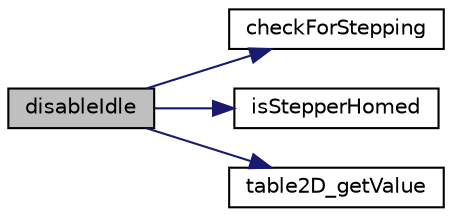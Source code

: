 digraph "disableIdle"
{
 // LATEX_PDF_SIZE
  edge [fontname="Helvetica",fontsize="10",labelfontname="Helvetica",labelfontsize="10"];
  node [fontname="Helvetica",fontsize="10",shape=record];
  rankdir="LR";
  Node4 [label="disableIdle",height=0.2,width=0.4,color="black", fillcolor="grey75", style="filled", fontcolor="black",tooltip=" "];
  Node4 -> Node5 [color="midnightblue",fontsize="10",style="solid",fontname="Helvetica"];
  Node5 [label="checkForStepping",height=0.2,width=0.4,color="black", fillcolor="white", style="filled",URL="$idle_8ino.html#a4053de9017b2bb17d6328131c7045408",tooltip=" "];
  Node4 -> Node6 [color="midnightblue",fontsize="10",style="solid",fontname="Helvetica"];
  Node6 [label="isStepperHomed",height=0.2,width=0.4,color="black", fillcolor="white", style="filled",URL="$idle_8ino.html#a56814ab9d1d2ed9468d5109474332ff4",tooltip=" "];
  Node4 -> Node7 [color="midnightblue",fontsize="10",style="solid",fontname="Helvetica"];
  Node7 [label="table2D_getValue",height=0.2,width=0.4,color="black", fillcolor="white", style="filled",URL="$table_8h.html#a462f96f099a0c20647d0a29e96e2e80c",tooltip=" "];
}
